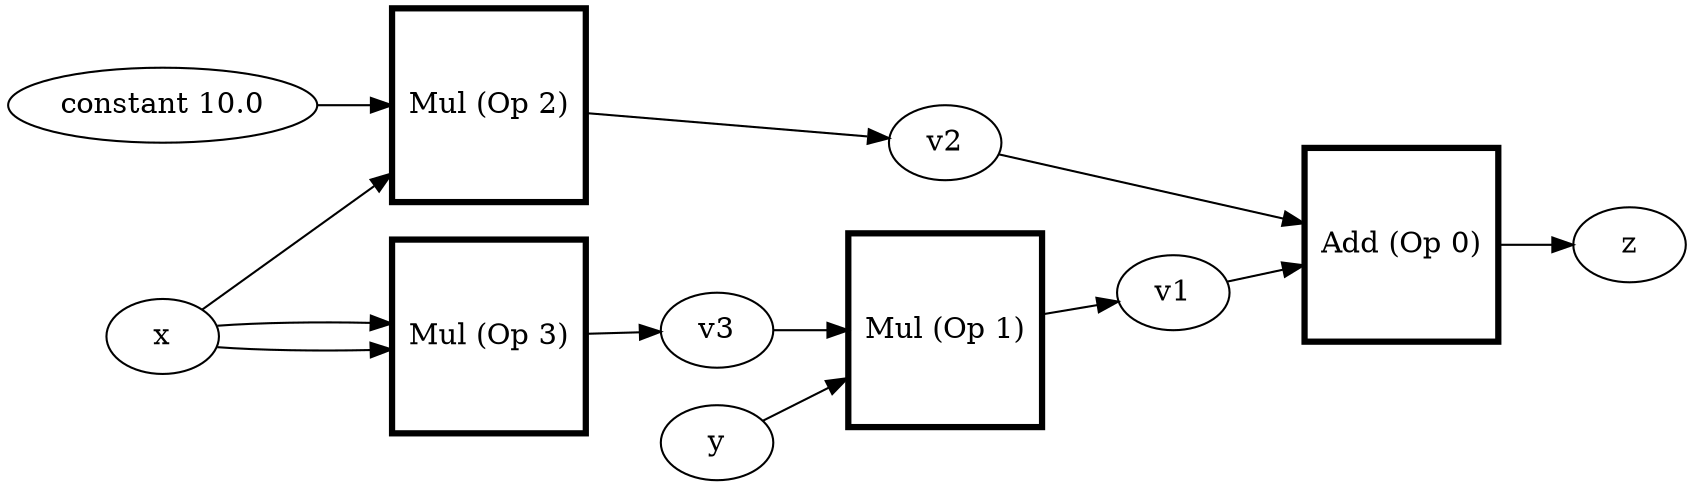 digraph  {
rankdir=LR;
z;
"Add (Op 0)" [penwidth=3, shape=square];
v1;
v2;
"Mul (Op 1)" [penwidth=3, shape=square];
v3;
y;
"Mul (Op 2)" [penwidth=3, shape=square];
x;
"constant 10.0";
"Mul (Op 3)" [penwidth=3, shape=square];
"Add (Op 0)" -> z  [key=0];
v1 -> "Add (Op 0)"  [key=0];
v2 -> "Add (Op 0)"  [key=1];
"Mul (Op 1)" -> v1  [key=0];
v3 -> "Mul (Op 1)"  [key=0];
y -> "Mul (Op 1)"  [key=1];
"Mul (Op 2)" -> v2  [key=0];
x -> "Mul (Op 2)"  [key=0];
x -> "Mul (Op 3)"  [key=0];
x -> "Mul (Op 3)"  [key=1];
"constant 10.0" -> "Mul (Op 2)"  [key=1];
"Mul (Op 3)" -> v3  [key=0];
}
